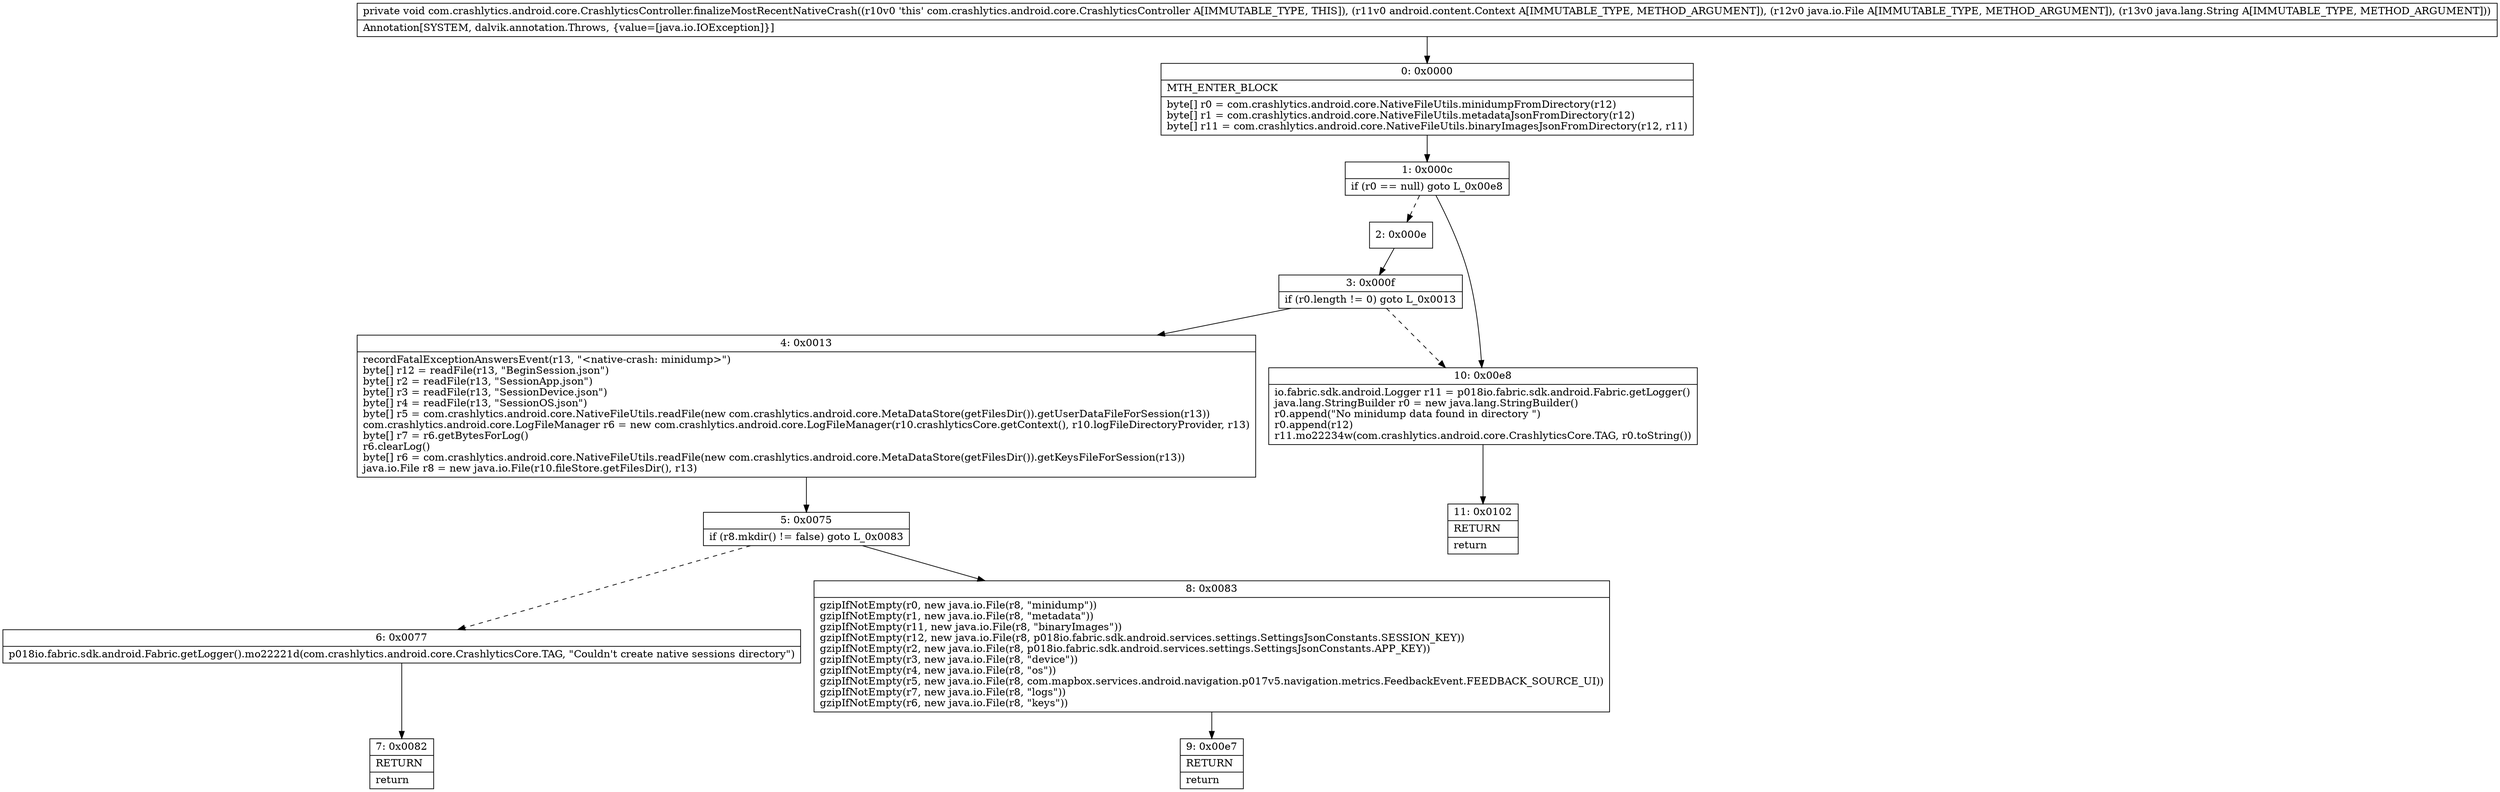 digraph "CFG forcom.crashlytics.android.core.CrashlyticsController.finalizeMostRecentNativeCrash(Landroid\/content\/Context;Ljava\/io\/File;Ljava\/lang\/String;)V" {
Node_0 [shape=record,label="{0\:\ 0x0000|MTH_ENTER_BLOCK\l|byte[] r0 = com.crashlytics.android.core.NativeFileUtils.minidumpFromDirectory(r12)\lbyte[] r1 = com.crashlytics.android.core.NativeFileUtils.metadataJsonFromDirectory(r12)\lbyte[] r11 = com.crashlytics.android.core.NativeFileUtils.binaryImagesJsonFromDirectory(r12, r11)\l}"];
Node_1 [shape=record,label="{1\:\ 0x000c|if (r0 == null) goto L_0x00e8\l}"];
Node_2 [shape=record,label="{2\:\ 0x000e}"];
Node_3 [shape=record,label="{3\:\ 0x000f|if (r0.length != 0) goto L_0x0013\l}"];
Node_4 [shape=record,label="{4\:\ 0x0013|recordFatalExceptionAnswersEvent(r13, \"\<native\-crash: minidump\>\")\lbyte[] r12 = readFile(r13, \"BeginSession.json\")\lbyte[] r2 = readFile(r13, \"SessionApp.json\")\lbyte[] r3 = readFile(r13, \"SessionDevice.json\")\lbyte[] r4 = readFile(r13, \"SessionOS.json\")\lbyte[] r5 = com.crashlytics.android.core.NativeFileUtils.readFile(new com.crashlytics.android.core.MetaDataStore(getFilesDir()).getUserDataFileForSession(r13))\lcom.crashlytics.android.core.LogFileManager r6 = new com.crashlytics.android.core.LogFileManager(r10.crashlyticsCore.getContext(), r10.logFileDirectoryProvider, r13)\lbyte[] r7 = r6.getBytesForLog()\lr6.clearLog()\lbyte[] r6 = com.crashlytics.android.core.NativeFileUtils.readFile(new com.crashlytics.android.core.MetaDataStore(getFilesDir()).getKeysFileForSession(r13))\ljava.io.File r8 = new java.io.File(r10.fileStore.getFilesDir(), r13)\l}"];
Node_5 [shape=record,label="{5\:\ 0x0075|if (r8.mkdir() != false) goto L_0x0083\l}"];
Node_6 [shape=record,label="{6\:\ 0x0077|p018io.fabric.sdk.android.Fabric.getLogger().mo22221d(com.crashlytics.android.core.CrashlyticsCore.TAG, \"Couldn't create native sessions directory\")\l}"];
Node_7 [shape=record,label="{7\:\ 0x0082|RETURN\l|return\l}"];
Node_8 [shape=record,label="{8\:\ 0x0083|gzipIfNotEmpty(r0, new java.io.File(r8, \"minidump\"))\lgzipIfNotEmpty(r1, new java.io.File(r8, \"metadata\"))\lgzipIfNotEmpty(r11, new java.io.File(r8, \"binaryImages\"))\lgzipIfNotEmpty(r12, new java.io.File(r8, p018io.fabric.sdk.android.services.settings.SettingsJsonConstants.SESSION_KEY))\lgzipIfNotEmpty(r2, new java.io.File(r8, p018io.fabric.sdk.android.services.settings.SettingsJsonConstants.APP_KEY))\lgzipIfNotEmpty(r3, new java.io.File(r8, \"device\"))\lgzipIfNotEmpty(r4, new java.io.File(r8, \"os\"))\lgzipIfNotEmpty(r5, new java.io.File(r8, com.mapbox.services.android.navigation.p017v5.navigation.metrics.FeedbackEvent.FEEDBACK_SOURCE_UI))\lgzipIfNotEmpty(r7, new java.io.File(r8, \"logs\"))\lgzipIfNotEmpty(r6, new java.io.File(r8, \"keys\"))\l}"];
Node_9 [shape=record,label="{9\:\ 0x00e7|RETURN\l|return\l}"];
Node_10 [shape=record,label="{10\:\ 0x00e8|io.fabric.sdk.android.Logger r11 = p018io.fabric.sdk.android.Fabric.getLogger()\ljava.lang.StringBuilder r0 = new java.lang.StringBuilder()\lr0.append(\"No minidump data found in directory \")\lr0.append(r12)\lr11.mo22234w(com.crashlytics.android.core.CrashlyticsCore.TAG, r0.toString())\l}"];
Node_11 [shape=record,label="{11\:\ 0x0102|RETURN\l|return\l}"];
MethodNode[shape=record,label="{private void com.crashlytics.android.core.CrashlyticsController.finalizeMostRecentNativeCrash((r10v0 'this' com.crashlytics.android.core.CrashlyticsController A[IMMUTABLE_TYPE, THIS]), (r11v0 android.content.Context A[IMMUTABLE_TYPE, METHOD_ARGUMENT]), (r12v0 java.io.File A[IMMUTABLE_TYPE, METHOD_ARGUMENT]), (r13v0 java.lang.String A[IMMUTABLE_TYPE, METHOD_ARGUMENT]))  | Annotation[SYSTEM, dalvik.annotation.Throws, \{value=[java.io.IOException]\}]\l}"];
MethodNode -> Node_0;
Node_0 -> Node_1;
Node_1 -> Node_2[style=dashed];
Node_1 -> Node_10;
Node_2 -> Node_3;
Node_3 -> Node_4;
Node_3 -> Node_10[style=dashed];
Node_4 -> Node_5;
Node_5 -> Node_6[style=dashed];
Node_5 -> Node_8;
Node_6 -> Node_7;
Node_8 -> Node_9;
Node_10 -> Node_11;
}

